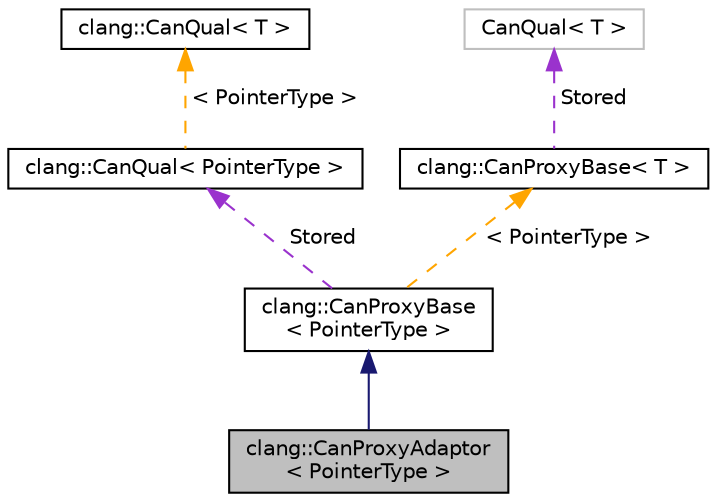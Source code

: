 digraph "clang::CanProxyAdaptor&lt; PointerType &gt;"
{
 // LATEX_PDF_SIZE
  bgcolor="transparent";
  edge [fontname="Helvetica",fontsize="10",labelfontname="Helvetica",labelfontsize="10"];
  node [fontname="Helvetica",fontsize="10",shape=record];
  Node1 [label="clang::CanProxyAdaptor\l\< PointerType \>",height=0.2,width=0.4,color="black", fillcolor="grey75", style="filled", fontcolor="black",tooltip=" "];
  Node2 -> Node1 [dir="back",color="midnightblue",fontsize="10",style="solid",fontname="Helvetica"];
  Node2 [label="clang::CanProxyBase\l\< PointerType \>",height=0.2,width=0.4,color="black",URL="$classclang_1_1CanProxyBase.html",tooltip=" "];
  Node3 -> Node2 [dir="back",color="darkorchid3",fontsize="10",style="dashed",label=" Stored" ,fontname="Helvetica"];
  Node3 [label="clang::CanQual\< PointerType \>",height=0.2,width=0.4,color="black",URL="$classclang_1_1CanQual.html",tooltip=" "];
  Node4 -> Node3 [dir="back",color="orange",fontsize="10",style="dashed",label=" \< PointerType \>" ,fontname="Helvetica"];
  Node4 [label="clang::CanQual\< T \>",height=0.2,width=0.4,color="black",URL="$classclang_1_1CanQual.html",tooltip="Represents a canonical, potentially-qualified type."];
  Node5 -> Node2 [dir="back",color="orange",fontsize="10",style="dashed",label=" \< PointerType \>" ,fontname="Helvetica"];
  Node5 [label="clang::CanProxyBase\< T \>",height=0.2,width=0.4,color="black",URL="$classclang_1_1CanProxyBase.html",tooltip="Base class of all canonical proxy types, which is responsible for storing the underlying canonical ty..."];
  Node6 -> Node5 [dir="back",color="darkorchid3",fontsize="10",style="dashed",label=" Stored" ,fontname="Helvetica"];
  Node6 [label="CanQual\< T \>",height=0.2,width=0.4,color="grey75",tooltip=" "];
}
